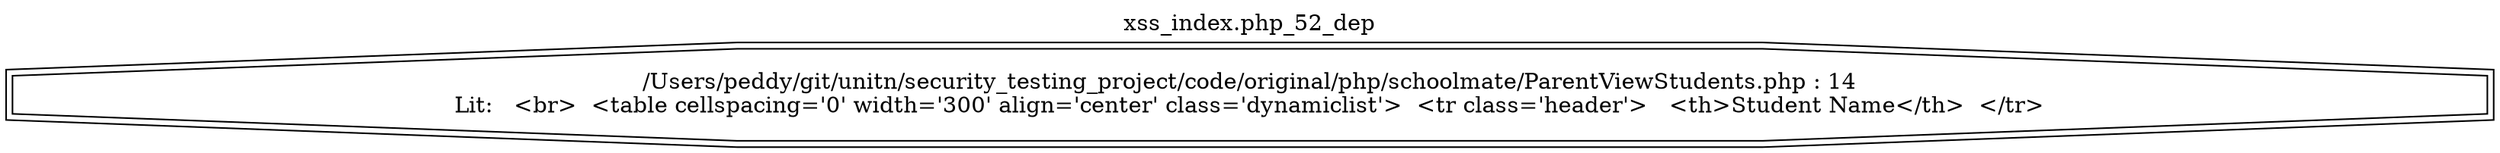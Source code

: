 digraph cfg {
  label="xss_index.php_52_dep";
  labelloc=t;
  n1 [shape=doubleoctagon, label="/Users/peddy/git/unitn/security_testing_project/code/original/php/schoolmate/ParentViewStudents.php : 14\nLit:   <br>  <table cellspacing='0' width='300' align='center' class='dynamiclist'>  <tr class='header'>   <th>Student Name</th>  </tr>\n"];
}
